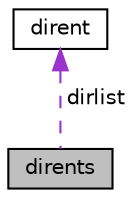 digraph "dirents"
{
 // LATEX_PDF_SIZE
  edge [fontname="Helvetica",fontsize="10",labelfontname="Helvetica",labelfontsize="10"];
  node [fontname="Helvetica",fontsize="10",shape=record];
  Node1 [label="dirents",height=0.2,width=0.4,color="black", fillcolor="grey75", style="filled", fontcolor="black",tooltip="扩展目录结构。"];
  Node2 -> Node1 [dir="back",color="darkorchid3",fontsize="10",style="dashed",label=" dirlist" ,fontname="Helvetica"];
  Node2 [label="dirent",height=0.2,width=0.4,color="black", fillcolor="white", style="filled",URL="$structdirent.html",tooltip="描述一个项目的入口。"];
}
